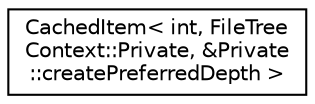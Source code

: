 digraph "Graphical Class Hierarchy"
{
 // LATEX_PDF_SIZE
  edge [fontname="Helvetica",fontsize="10",labelfontname="Helvetica",labelfontsize="10"];
  node [fontname="Helvetica",fontsize="10",shape=record];
  rankdir="LR";
  Node0 [label="CachedItem\< int, FileTree\lContext::Private, &Private\l::createPreferredDepth \>",height=0.2,width=0.4,color="black", fillcolor="white", style="filled",URL="$classCachedItem.html",tooltip=" "];
}
